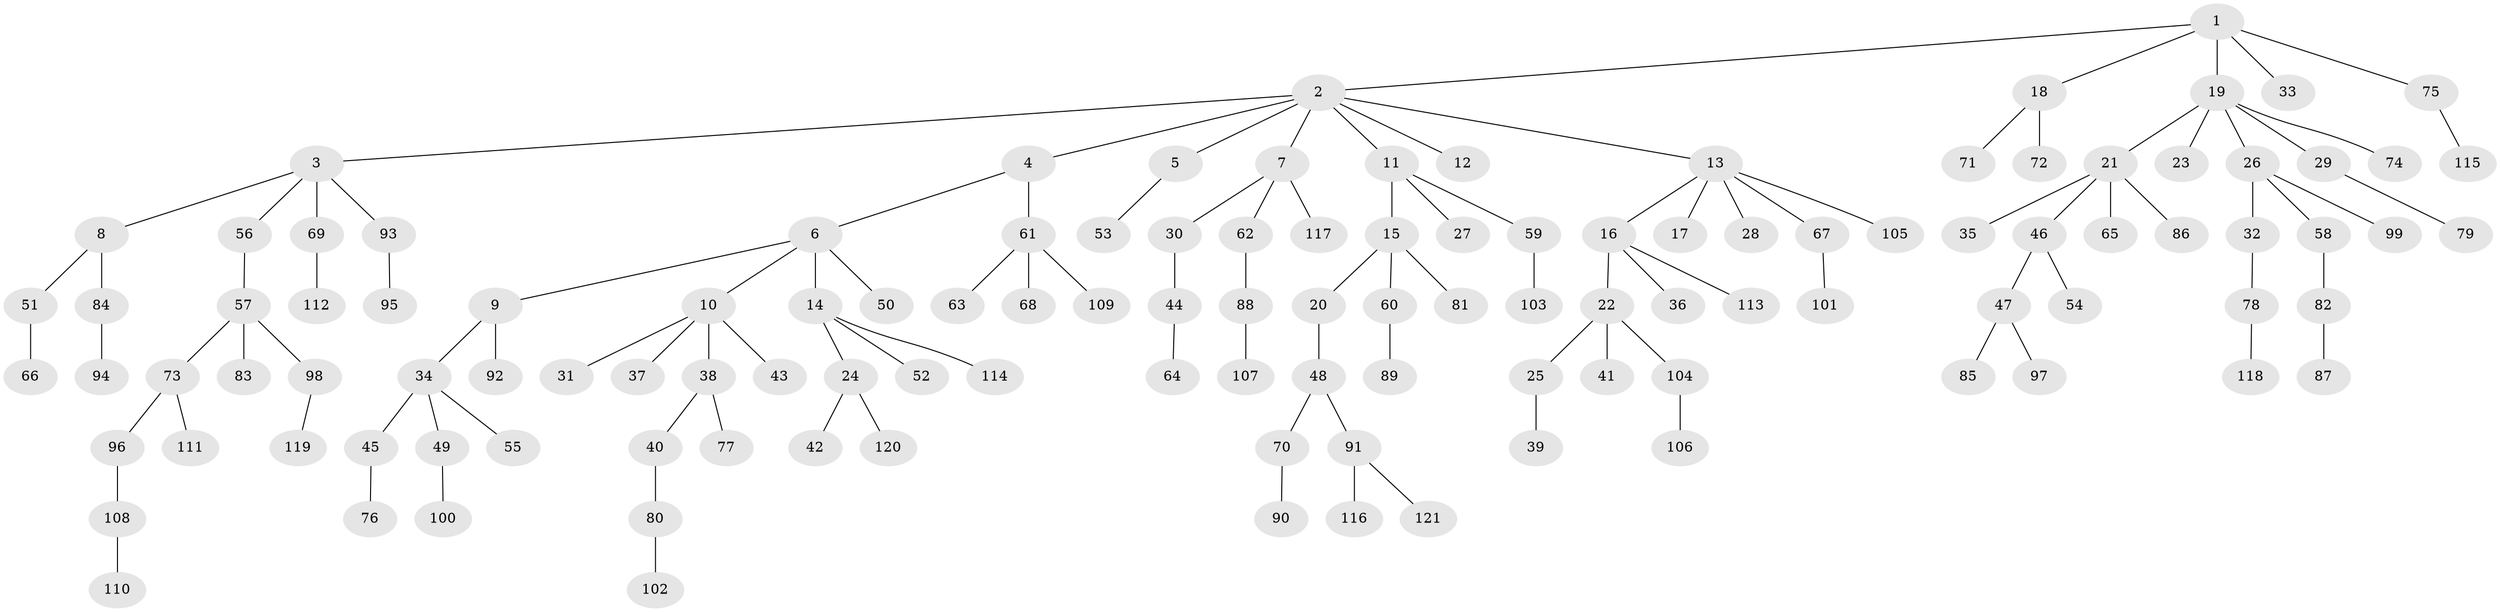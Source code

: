// coarse degree distribution, {11: 0.011904761904761904, 5: 0.03571428571428571, 3: 0.13095238095238096, 2: 0.17857142857142858, 4: 0.047619047619047616, 1: 0.5714285714285714, 6: 0.011904761904761904, 7: 0.011904761904761904}
// Generated by graph-tools (version 1.1) at 2025/19/03/04/25 18:19:26]
// undirected, 121 vertices, 120 edges
graph export_dot {
graph [start="1"]
  node [color=gray90,style=filled];
  1;
  2;
  3;
  4;
  5;
  6;
  7;
  8;
  9;
  10;
  11;
  12;
  13;
  14;
  15;
  16;
  17;
  18;
  19;
  20;
  21;
  22;
  23;
  24;
  25;
  26;
  27;
  28;
  29;
  30;
  31;
  32;
  33;
  34;
  35;
  36;
  37;
  38;
  39;
  40;
  41;
  42;
  43;
  44;
  45;
  46;
  47;
  48;
  49;
  50;
  51;
  52;
  53;
  54;
  55;
  56;
  57;
  58;
  59;
  60;
  61;
  62;
  63;
  64;
  65;
  66;
  67;
  68;
  69;
  70;
  71;
  72;
  73;
  74;
  75;
  76;
  77;
  78;
  79;
  80;
  81;
  82;
  83;
  84;
  85;
  86;
  87;
  88;
  89;
  90;
  91;
  92;
  93;
  94;
  95;
  96;
  97;
  98;
  99;
  100;
  101;
  102;
  103;
  104;
  105;
  106;
  107;
  108;
  109;
  110;
  111;
  112;
  113;
  114;
  115;
  116;
  117;
  118;
  119;
  120;
  121;
  1 -- 2;
  1 -- 18;
  1 -- 19;
  1 -- 33;
  1 -- 75;
  2 -- 3;
  2 -- 4;
  2 -- 5;
  2 -- 7;
  2 -- 11;
  2 -- 12;
  2 -- 13;
  3 -- 8;
  3 -- 56;
  3 -- 69;
  3 -- 93;
  4 -- 6;
  4 -- 61;
  5 -- 53;
  6 -- 9;
  6 -- 10;
  6 -- 14;
  6 -- 50;
  7 -- 30;
  7 -- 62;
  7 -- 117;
  8 -- 51;
  8 -- 84;
  9 -- 34;
  9 -- 92;
  10 -- 31;
  10 -- 37;
  10 -- 38;
  10 -- 43;
  11 -- 15;
  11 -- 27;
  11 -- 59;
  13 -- 16;
  13 -- 17;
  13 -- 28;
  13 -- 67;
  13 -- 105;
  14 -- 24;
  14 -- 52;
  14 -- 114;
  15 -- 20;
  15 -- 60;
  15 -- 81;
  16 -- 22;
  16 -- 36;
  16 -- 113;
  18 -- 71;
  18 -- 72;
  19 -- 21;
  19 -- 23;
  19 -- 26;
  19 -- 29;
  19 -- 74;
  20 -- 48;
  21 -- 35;
  21 -- 46;
  21 -- 65;
  21 -- 86;
  22 -- 25;
  22 -- 41;
  22 -- 104;
  24 -- 42;
  24 -- 120;
  25 -- 39;
  26 -- 32;
  26 -- 58;
  26 -- 99;
  29 -- 79;
  30 -- 44;
  32 -- 78;
  34 -- 45;
  34 -- 49;
  34 -- 55;
  38 -- 40;
  38 -- 77;
  40 -- 80;
  44 -- 64;
  45 -- 76;
  46 -- 47;
  46 -- 54;
  47 -- 85;
  47 -- 97;
  48 -- 70;
  48 -- 91;
  49 -- 100;
  51 -- 66;
  56 -- 57;
  57 -- 73;
  57 -- 83;
  57 -- 98;
  58 -- 82;
  59 -- 103;
  60 -- 89;
  61 -- 63;
  61 -- 68;
  61 -- 109;
  62 -- 88;
  67 -- 101;
  69 -- 112;
  70 -- 90;
  73 -- 96;
  73 -- 111;
  75 -- 115;
  78 -- 118;
  80 -- 102;
  82 -- 87;
  84 -- 94;
  88 -- 107;
  91 -- 116;
  91 -- 121;
  93 -- 95;
  96 -- 108;
  98 -- 119;
  104 -- 106;
  108 -- 110;
}

